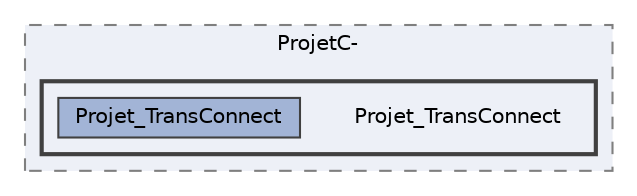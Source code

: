 digraph "C:/Users/TANG/source/repos/Painnier/ProjetC-/Projet_TransConnect"
{
 // LATEX_PDF_SIZE
  bgcolor="transparent";
  edge [fontname=Helvetica,fontsize=10,labelfontname=Helvetica,labelfontsize=10];
  node [fontname=Helvetica,fontsize=10,shape=box,height=0.2,width=0.4];
  compound=true
  subgraph clusterdir_8c1072192684b30a0d8fcb345cfabfb2 {
    graph [ bgcolor="#edf0f7", pencolor="grey50", label="ProjetC-", fontname=Helvetica,fontsize=10 style="filled,dashed", URL="dir_8c1072192684b30a0d8fcb345cfabfb2.html",tooltip=""]
  subgraph clusterdir_7b57dc64df953cba632a0635bdd42917 {
    graph [ bgcolor="#edf0f7", pencolor="grey25", label="", fontname=Helvetica,fontsize=10 style="filled,bold", URL="dir_7b57dc64df953cba632a0635bdd42917.html",tooltip=""]
    dir_7b57dc64df953cba632a0635bdd42917 [shape=plaintext, label="Projet_TransConnect"];
  dir_022acdcd700c9fe6702cf4c8aab19d05 [label="Projet_TransConnect", fillcolor="#a2b4d6", color="grey25", style="filled", URL="dir_022acdcd700c9fe6702cf4c8aab19d05.html",tooltip=""];
  }
  }
}
